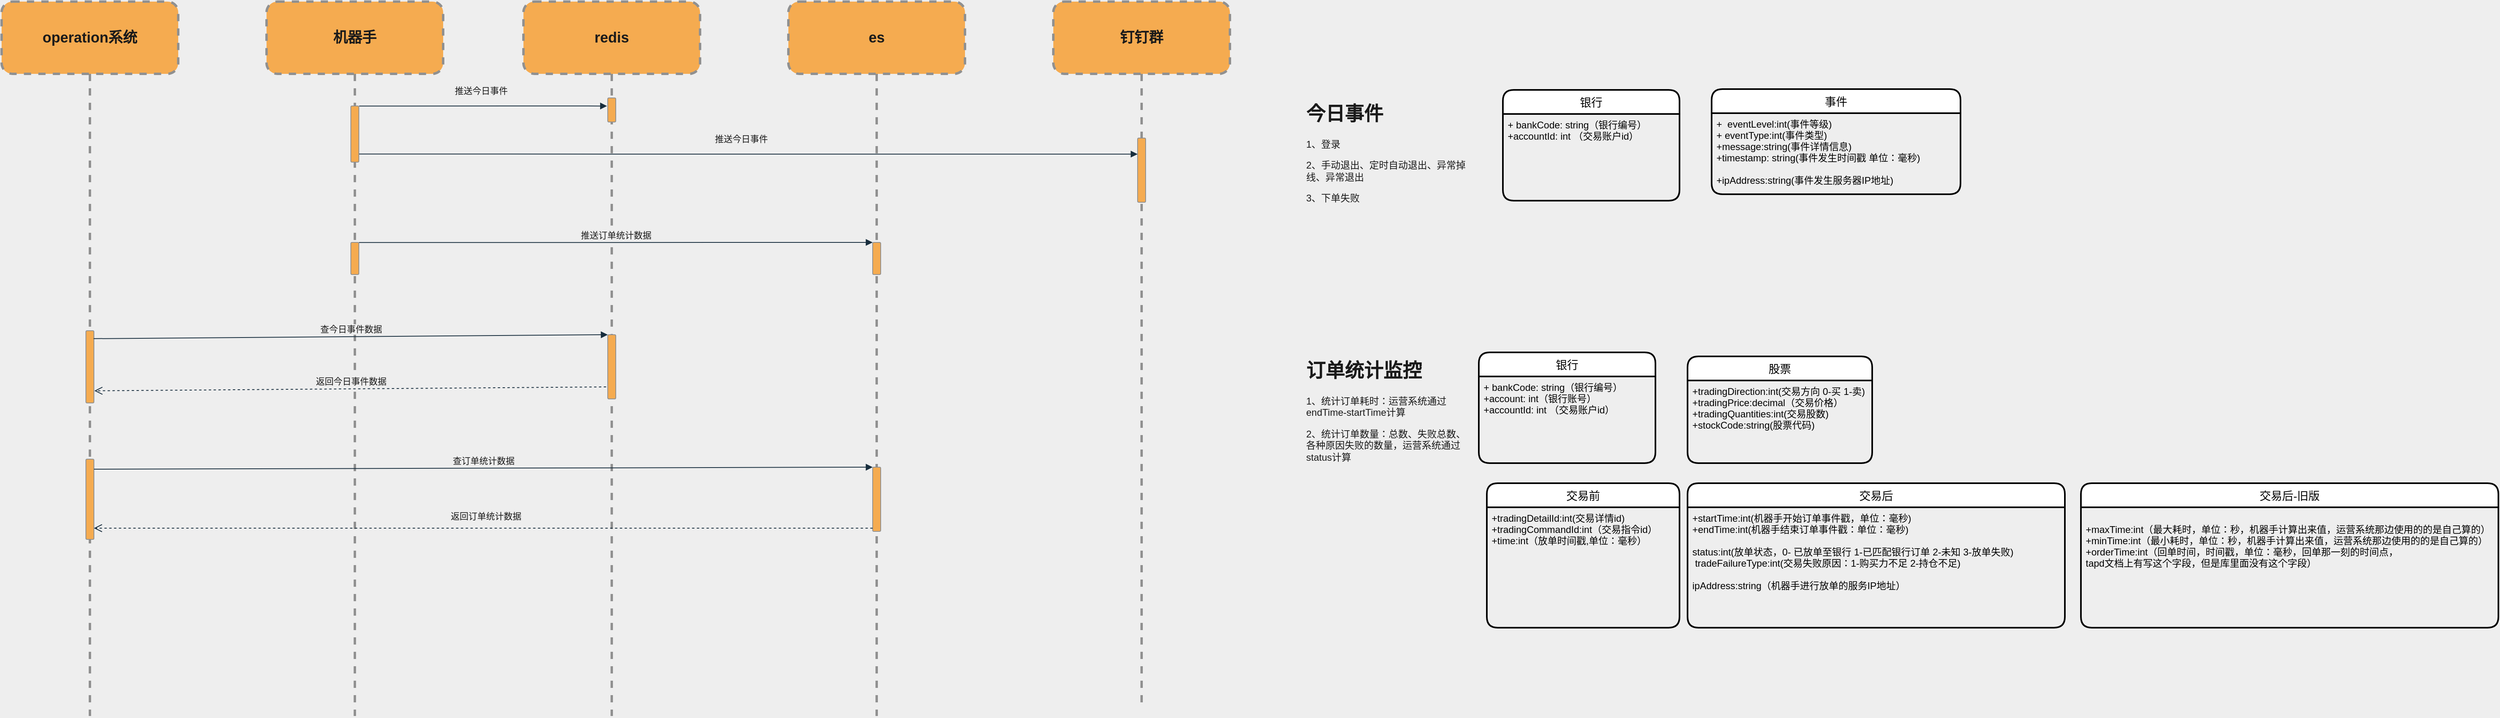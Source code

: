 <mxfile version="20.3.6" type="github" pages="2">
  <diagram id="7LghVynFp6DC260twTb8" name="机器手监控-新">
    <mxGraphModel dx="2917" dy="557" grid="1" gridSize="10" guides="1" tooltips="1" connect="1" arrows="1" fold="1" page="1" pageScale="1" pageWidth="827" pageHeight="1169" background="#EEEEEE" math="0" shadow="0">
      <root>
        <mxCell id="0" />
        <mxCell id="1" parent="0" />
        <mxCell id="7k7wMy8wNWdYvGFk05Gw-22" value="银行" style="swimlane;childLayout=stackLayout;horizontal=1;startSize=30;horizontalStack=0;rounded=1;fontSize=14;fontStyle=0;strokeWidth=2;resizeParent=0;resizeLast=1;shadow=0;dashed=0;align=center;" parent="1" vertex="1">
          <mxGeometry x="930" y="667" width="220" height="138" as="geometry" />
        </mxCell>
        <mxCell id="7k7wMy8wNWdYvGFk05Gw-23" value="+ bankCode: string（银行编号） &#xa;+account: int（银行账号）&#xa;+accountId: int （交易账户id）" style="align=left;strokeColor=none;fillColor=none;spacingLeft=4;fontSize=12;verticalAlign=top;resizable=0;rotatable=0;part=1;rounded=1;" parent="7k7wMy8wNWdYvGFk05Gw-22" vertex="1">
          <mxGeometry y="30" width="220" height="108" as="geometry" />
        </mxCell>
        <mxCell id="7k7wMy8wNWdYvGFk05Gw-27" value="股票" style="swimlane;childLayout=stackLayout;horizontal=1;startSize=30;horizontalStack=0;rounded=1;fontSize=14;fontStyle=0;strokeWidth=2;resizeParent=0;resizeLast=1;shadow=0;dashed=0;align=center;" parent="1" vertex="1">
          <mxGeometry x="1190" y="672" width="230" height="133" as="geometry" />
        </mxCell>
        <mxCell id="7k7wMy8wNWdYvGFk05Gw-28" value="+tradingDirection:int(交易方向 0-买 1-卖)&#xa;+tradingPrice:decimal（交易价格）&#xa;+tradingQuantities:int(交易股数)&#xa;+stockCode:string(股票代码)" style="align=left;strokeColor=none;fillColor=none;spacingLeft=4;fontSize=12;verticalAlign=top;resizable=0;rotatable=0;part=1;rounded=1;" parent="7k7wMy8wNWdYvGFk05Gw-27" vertex="1">
          <mxGeometry y="30" width="230" height="103" as="geometry" />
        </mxCell>
        <mxCell id="7k7wMy8wNWdYvGFk05Gw-29" value="交易前" style="swimlane;childLayout=stackLayout;horizontal=1;startSize=30;horizontalStack=0;rounded=1;fontSize=14;fontStyle=0;strokeWidth=2;resizeParent=0;resizeLast=1;shadow=0;dashed=0;align=center;" parent="1" vertex="1">
          <mxGeometry x="940" y="830" width="240" height="180" as="geometry" />
        </mxCell>
        <mxCell id="7k7wMy8wNWdYvGFk05Gw-30" value="+tradingDetailId:int(交易详情id)&#xa;+tradingCommandId:int（交易指令id）&#xa;+time:int（放单时间戳,单位：毫秒）" style="align=left;strokeColor=none;fillColor=none;spacingLeft=4;fontSize=12;verticalAlign=top;resizable=0;rotatable=0;part=1;rounded=1;" parent="7k7wMy8wNWdYvGFk05Gw-29" vertex="1">
          <mxGeometry y="30" width="240" height="150" as="geometry" />
        </mxCell>
        <mxCell id="7k7wMy8wNWdYvGFk05Gw-32" value="交易后" style="swimlane;childLayout=stackLayout;horizontal=1;startSize=30;horizontalStack=0;rounded=1;fontSize=14;fontStyle=0;strokeWidth=2;resizeParent=0;resizeLast=1;shadow=0;dashed=0;align=center;" parent="1" vertex="1">
          <mxGeometry x="1190" y="830" width="470" height="180" as="geometry" />
        </mxCell>
        <mxCell id="7k7wMy8wNWdYvGFk05Gw-33" value="+startTime:int(机器手开始订单事件戳，单位：毫秒)&#xa;+endTime:int(机器手结束订单事件戳：单位：毫秒)&#xa;&#xa;status:int(放单状态，0- 已放单至银行 1-已匹配银行订单 2-未知 3-放单失败)&#xa; tradeFailureType:int(交易失败原因：1-购买力不足 2-持仓不足) &#xa;&#xa;ipAddress:string（机器手进行放单的服务IP地址）" style="align=left;strokeColor=none;fillColor=none;spacingLeft=4;fontSize=12;verticalAlign=top;resizable=0;rotatable=0;part=1;rounded=1;" parent="7k7wMy8wNWdYvGFk05Gw-32" vertex="1">
          <mxGeometry y="30" width="470" height="150" as="geometry" />
        </mxCell>
        <mxCell id="7k7wMy8wNWdYvGFk05Gw-38" value="交易后-旧版" style="swimlane;childLayout=stackLayout;horizontal=1;startSize=30;horizontalStack=0;rounded=1;fontSize=14;fontStyle=0;strokeWidth=2;resizeParent=0;resizeLast=1;shadow=0;dashed=0;align=center;" parent="1" vertex="1">
          <mxGeometry x="1680" y="830" width="520" height="180" as="geometry" />
        </mxCell>
        <mxCell id="7k7wMy8wNWdYvGFk05Gw-39" value="&#xa;+maxTime:int（最大耗时，单位：秒，机器手计算出来值，运营系统那边使用的的是自己算的）&#xa;+minTime:int（最小耗时，单位：秒，机器手计算出来值，运营系统那边使用的的是自己算的）&#xa;+orderTime:int（回单时间，时间戳，单位：毫秒，回单那一刻的时间点，&#xa;tapd文档上有写这个字段，但是库里面没有这个字段）" style="align=left;strokeColor=none;fillColor=none;spacingLeft=4;fontSize=12;verticalAlign=top;resizable=0;rotatable=0;part=1;rounded=1;" parent="7k7wMy8wNWdYvGFk05Gw-38" vertex="1">
          <mxGeometry y="30" width="520" height="150" as="geometry" />
        </mxCell>
        <mxCell id="SI9MnUn5migeiSi8WMFz-1" value="银行" style="swimlane;childLayout=stackLayout;horizontal=1;startSize=30;horizontalStack=0;rounded=1;fontSize=14;fontStyle=0;strokeWidth=2;resizeParent=0;resizeLast=1;shadow=0;dashed=0;align=center;" vertex="1" parent="1">
          <mxGeometry x="960" y="340" width="220" height="138" as="geometry" />
        </mxCell>
        <mxCell id="SI9MnUn5migeiSi8WMFz-2" value="+ bankCode: string（银行编号） &#xa;+accountId: int （交易账户id）" style="align=left;strokeColor=none;fillColor=none;spacingLeft=4;fontSize=12;verticalAlign=top;resizable=0;rotatable=0;part=1;rounded=1;" vertex="1" parent="SI9MnUn5migeiSi8WMFz-1">
          <mxGeometry y="30" width="220" height="108" as="geometry" />
        </mxCell>
        <mxCell id="SI9MnUn5migeiSi8WMFz-6" value="事件" style="swimlane;childLayout=stackLayout;horizontal=1;startSize=30;horizontalStack=0;rounded=1;fontSize=14;fontStyle=0;strokeWidth=2;resizeParent=0;resizeLast=1;shadow=0;dashed=0;align=center;" vertex="1" parent="1">
          <mxGeometry x="1220" y="339" width="310" height="131" as="geometry" />
        </mxCell>
        <mxCell id="SI9MnUn5migeiSi8WMFz-7" value="+  eventLevel:int(事件等级) &#xa;+ eventType:int(事件类型)&#xa;+message:string(事件详情信息) &#xa;+timestamp: string(事件发生时间戳 单位：毫秒)&#xa;&#xa;+ipAddress:string(事件发生服务器IP地址)&#xa;&#xa;" style="align=left;strokeColor=none;fillColor=none;spacingLeft=4;fontSize=12;verticalAlign=top;resizable=0;rotatable=0;part=1;rounded=1;" vertex="1" parent="SI9MnUn5migeiSi8WMFz-6">
          <mxGeometry y="30" width="310" height="101" as="geometry" />
        </mxCell>
        <object label=" 生命线调整" 生命线="生命线v0.1" id="f6DiLeIDeS20JckYswjK-1">
          <mxCell parent="0" />
        </object>
        <mxCell id="f6DiLeIDeS20JckYswjK-2" value="operation系统" style="shape=umlLifeline;perimeter=lifelinePerimeter;whiteSpace=wrap;html=1;container=1;collapsible=0;recursiveResize=0;outlineConnect=0;strokeColor=#909090;fontSize=18;fontColor=#1A1A1A;fillColor=#F5AB50;fontStyle=1;labelBackgroundColor=none;size=90;dashed=1;strokeWidth=3;rounded=1;" parent="f6DiLeIDeS20JckYswjK-1" vertex="1">
          <mxGeometry x="-910" y="230" width="220" height="890" as="geometry" />
        </mxCell>
        <mxCell id="f6DiLeIDeS20JckYswjK-35" value="" style="html=1;points=[];perimeter=orthogonalPerimeter;strokeColor=#909090;fontColor=#1A1A1A;fillColor=#F5AB50;rounded=1;" parent="f6DiLeIDeS20JckYswjK-2" vertex="1">
          <mxGeometry x="105" y="410" width="10" height="90" as="geometry" />
        </mxCell>
        <mxCell id="f6DiLeIDeS20JckYswjK-36" value="" style="html=1;points=[];perimeter=orthogonalPerimeter;strokeColor=#909090;fontColor=#1A1A1A;fillColor=#F5AB50;rounded=1;" parent="f6DiLeIDeS20JckYswjK-2" vertex="1">
          <mxGeometry x="105" y="570" width="10" height="100" as="geometry" />
        </mxCell>
        <mxCell id="f6DiLeIDeS20JckYswjK-5" value="机器手" style="shape=umlLifeline;perimeter=lifelinePerimeter;whiteSpace=wrap;html=1;container=1;collapsible=0;recursiveResize=0;outlineConnect=0;strokeColor=#909090;fontSize=18;fontColor=#1A1A1A;fillColor=#F5AB50;fontStyle=1;labelBackgroundColor=none;size=90;dashed=1;strokeWidth=3;rounded=1;" parent="f6DiLeIDeS20JckYswjK-1" vertex="1">
          <mxGeometry x="-580" y="230" width="220" height="890" as="geometry" />
        </mxCell>
        <mxCell id="f6DiLeIDeS20JckYswjK-38" value="" style="html=1;points=[];perimeter=orthogonalPerimeter;strokeColor=#909090;fontColor=#1A1A1A;fillColor=#F5AB50;rounded=1;" parent="f6DiLeIDeS20JckYswjK-5" vertex="1">
          <mxGeometry x="105" y="130" width="10" height="70" as="geometry" />
        </mxCell>
        <mxCell id="f6DiLeIDeS20JckYswjK-39" value="" style="html=1;points=[];perimeter=orthogonalPerimeter;strokeColor=#909090;fontColor=#1A1A1A;fillColor=#F5AB50;rounded=1;" parent="f6DiLeIDeS20JckYswjK-5" vertex="1">
          <mxGeometry x="105" y="300" width="10" height="40" as="geometry" />
        </mxCell>
        <mxCell id="f6DiLeIDeS20JckYswjK-8" value="redis" style="shape=umlLifeline;perimeter=lifelinePerimeter;whiteSpace=wrap;html=1;container=1;collapsible=0;recursiveResize=0;outlineConnect=0;strokeColor=#909090;fontSize=18;fontColor=#1A1A1A;fillColor=#F5AB50;fontStyle=1;labelBackgroundColor=none;size=90;dashed=1;strokeWidth=3;rounded=1;" parent="f6DiLeIDeS20JckYswjK-1" vertex="1">
          <mxGeometry x="-260" y="230" width="220" height="890" as="geometry" />
        </mxCell>
        <mxCell id="f6DiLeIDeS20JckYswjK-42" value="" style="html=1;points=[];perimeter=orthogonalPerimeter;labelBackgroundColor=none;strokeColor=#909090;fontSize=18;fontColor=#1A1A1A;fillColor=#F5AB50;rounded=1;" parent="f6DiLeIDeS20JckYswjK-8" vertex="1">
          <mxGeometry x="105" y="120" width="10" height="30" as="geometry" />
        </mxCell>
        <mxCell id="f6DiLeIDeS20JckYswjK-41" value="" style="html=1;points=[];perimeter=orthogonalPerimeter;strokeColor=#909090;fontColor=#1A1A1A;fillColor=#F5AB50;rounded=1;" parent="f6DiLeIDeS20JckYswjK-8" vertex="1">
          <mxGeometry x="105" y="415" width="10" height="80" as="geometry" />
        </mxCell>
        <mxCell id="f6DiLeIDeS20JckYswjK-11" value="es" style="shape=umlLifeline;perimeter=lifelinePerimeter;whiteSpace=wrap;html=1;container=1;collapsible=0;recursiveResize=0;outlineConnect=0;strokeColor=#909090;fontSize=18;fontColor=#1A1A1A;fillColor=#F5AB50;fontStyle=1;labelBackgroundColor=none;size=90;dashed=1;strokeWidth=3;rounded=1;" parent="f6DiLeIDeS20JckYswjK-1" vertex="1">
          <mxGeometry x="70" y="230" width="220" height="890" as="geometry" />
        </mxCell>
        <mxCell id="f6DiLeIDeS20JckYswjK-44" value="" style="html=1;points=[];perimeter=orthogonalPerimeter;strokeColor=#909090;fontColor=#1A1A1A;fillColor=#F5AB50;rounded=1;" parent="f6DiLeIDeS20JckYswjK-11" vertex="1">
          <mxGeometry x="105" y="300" width="10" height="40" as="geometry" />
        </mxCell>
        <mxCell id="f6DiLeIDeS20JckYswjK-45" value="" style="html=1;points=[];perimeter=orthogonalPerimeter;strokeColor=#909090;fontColor=#1A1A1A;fillColor=#F5AB50;rounded=1;" parent="f6DiLeIDeS20JckYswjK-11" vertex="1">
          <mxGeometry x="105" y="580" width="10" height="80" as="geometry" />
        </mxCell>
        <mxCell id="f6DiLeIDeS20JckYswjK-14" value="钉钉群" style="shape=umlLifeline;perimeter=lifelinePerimeter;whiteSpace=wrap;html=1;container=1;collapsible=0;recursiveResize=0;outlineConnect=0;strokeColor=#909090;fontSize=18;fontColor=#1A1A1A;fillColor=#F5AB50;fontStyle=1;labelBackgroundColor=none;size=90;dashed=1;strokeWidth=3;rounded=1;" parent="f6DiLeIDeS20JckYswjK-1" vertex="1">
          <mxGeometry x="400" y="230" width="220" height="880" as="geometry" />
        </mxCell>
        <mxCell id="f6DiLeIDeS20JckYswjK-47" value="" style="html=1;points=[];perimeter=orthogonalPerimeter;labelBackgroundColor=none;strokeColor=#909090;fontSize=18;fontColor=#1A1A1A;fillColor=#F5AB50;rounded=1;" parent="f6DiLeIDeS20JckYswjK-14" vertex="1">
          <mxGeometry x="105" y="170" width="10" height="80" as="geometry" />
        </mxCell>
        <mxCell id="f6DiLeIDeS20JckYswjK-48" value="推送今日事件" style="html=1;verticalAlign=bottom;endArrow=block;rounded=1;strokeColor=#182E3E;fontColor=#1A1A1A;labelBackgroundColor=#EEEEEE;exitX=1.041;exitY=0.856;exitDx=0;exitDy=0;exitPerimeter=0;" parent="f6DiLeIDeS20JckYswjK-14" source="f6DiLeIDeS20JckYswjK-38" edge="1">
          <mxGeometry x="-0.019" y="10" width="80" relative="1" as="geometry">
            <mxPoint x="-860" y="190" as="sourcePoint" />
            <mxPoint x="105" y="190" as="targetPoint" />
            <mxPoint as="offset" />
          </mxGeometry>
        </mxCell>
        <object label="内容" 生命线="生命线v0.1" id="f6DiLeIDeS20JckYswjK-33">
          <mxCell parent="0" />
        </object>
        <mxCell id="f6DiLeIDeS20JckYswjK-54" value="查今日事件数据" style="html=1;verticalAlign=bottom;endArrow=block;entryX=0;entryY=0;rounded=1;strokeColor=#182E3E;fontColor=#1A1A1A;exitX=0.956;exitY=0.11;exitDx=0;exitDy=0;exitPerimeter=0;labelBackgroundColor=#EEEEEE;" parent="f6DiLeIDeS20JckYswjK-33" source="f6DiLeIDeS20JckYswjK-35" target="f6DiLeIDeS20JckYswjK-41" edge="1">
          <mxGeometry relative="1" as="geometry">
            <mxPoint x="-790" y="650" as="sourcePoint" />
          </mxGeometry>
        </mxCell>
        <mxCell id="f6DiLeIDeS20JckYswjK-55" value="返回今日事件数据" style="html=1;verticalAlign=bottom;endArrow=open;dashed=1;endSize=8;rounded=1;strokeColor=#182E3E;fontColor=#1A1A1A;entryX=1.053;entryY=0.832;entryDx=0;entryDy=0;entryPerimeter=0;labelBackgroundColor=#EEEEEE;" parent="f6DiLeIDeS20JckYswjK-33" target="f6DiLeIDeS20JckYswjK-35" edge="1">
          <mxGeometry relative="1" as="geometry">
            <mxPoint x="-837" y="726" as="targetPoint" />
            <mxPoint x="-157" y="710" as="sourcePoint" />
          </mxGeometry>
        </mxCell>
        <mxCell id="f6DiLeIDeS20JckYswjK-59" value="查订单统计数据" style="html=1;verticalAlign=bottom;endArrow=block;entryX=0;entryY=0;rounded=1;strokeColor=#182E3E;fontColor=#1A1A1A;exitX=1;exitY=0.125;exitDx=0;exitDy=0;exitPerimeter=0;labelBackgroundColor=#EEEEEE;" parent="f6DiLeIDeS20JckYswjK-33" source="f6DiLeIDeS20JckYswjK-36" target="f6DiLeIDeS20JckYswjK-45" edge="1">
          <mxGeometry relative="1" as="geometry">
            <mxPoint x="-830" y="810" as="sourcePoint" />
          </mxGeometry>
        </mxCell>
        <mxCell id="f6DiLeIDeS20JckYswjK-60" value="返回订单统计数据" style="html=1;verticalAlign=bottom;endArrow=open;dashed=1;endSize=8;exitX=0;exitY=0.95;rounded=1;strokeColor=#182E3E;fontColor=#1A1A1A;labelBackgroundColor=#EEEEEE;entryX=0.998;entryY=0.86;entryDx=0;entryDy=0;entryPerimeter=0;" parent="f6DiLeIDeS20JckYswjK-33" source="f6DiLeIDeS20JckYswjK-45" target="f6DiLeIDeS20JckYswjK-36" edge="1">
          <mxGeometry x="-0.006" y="-6" relative="1" as="geometry">
            <mxPoint x="-790" y="886" as="targetPoint" />
            <mxPoint as="offset" />
          </mxGeometry>
        </mxCell>
        <mxCell id="f6DiLeIDeS20JckYswjK-61" value="&lt;h1&gt;今日事件&lt;/h1&gt;&lt;p&gt;1、登录&lt;/p&gt;&lt;p&gt;2、手动退出、定时自动退出、异常掉线、异常退出&lt;/p&gt;&lt;p&gt;3、下单失败&lt;/p&gt;" style="text;html=1;strokeColor=none;fillColor=none;spacing=5;spacingTop=-20;whiteSpace=wrap;overflow=hidden;rounded=1;fontColor=#1A1A1A;" parent="f6DiLeIDeS20JckYswjK-33" vertex="1">
          <mxGeometry x="710" y="350" width="210" height="140" as="geometry" />
        </mxCell>
        <mxCell id="f6DiLeIDeS20JckYswjK-62" value="&lt;h1&gt;订单统计监控&lt;/h1&gt;&lt;p&gt;1、统计订单耗时：运营系统通过 endTime-startTime计算&lt;/p&gt;&lt;p&gt;2、统计订单数量：总数、失败总数、各种原因失败的数量，运营系统通过status计算&lt;/p&gt;" style="text;html=1;strokeColor=none;fillColor=none;spacing=5;spacingTop=-20;whiteSpace=wrap;overflow=hidden;rounded=1;fontColor=#1A1A1A;" parent="f6DiLeIDeS20JckYswjK-33" vertex="1">
          <mxGeometry x="710" y="670" width="210" height="140" as="geometry" />
        </mxCell>
        <mxCell id="f6DiLeIDeS20JckYswjK-56" value="推送订单统计数据" style="html=1;verticalAlign=bottom;endArrow=block;entryX=0;entryY=0;rounded=1;strokeColor=#182E3E;fontColor=#1A1A1A;labelBackgroundColor=#EEEEEE;exitX=1.019;exitY=0.004;exitDx=0;exitDy=0;exitPerimeter=0;" parent="f6DiLeIDeS20JckYswjK-33" source="f6DiLeIDeS20JckYswjK-39" target="f6DiLeIDeS20JckYswjK-44" edge="1">
          <mxGeometry relative="1" as="geometry">
            <mxPoint x="-460" y="530" as="sourcePoint" />
            <Array as="points" />
          </mxGeometry>
        </mxCell>
        <mxCell id="f6DiLeIDeS20JckYswjK-63" value="推送今日事件" style="html=1;verticalAlign=bottom;endArrow=block;rounded=1;strokeColor=#182E3E;fontColor=#1A1A1A;labelBackgroundColor=#EEEEEE;exitX=1.041;exitY=0.002;exitDx=0;exitDy=0;exitPerimeter=0;entryX=-0.087;entryY=0.337;entryDx=0;entryDy=0;entryPerimeter=0;" parent="f6DiLeIDeS20JckYswjK-33" source="f6DiLeIDeS20JckYswjK-38" target="f6DiLeIDeS20JckYswjK-42" edge="1">
          <mxGeometry x="-0.019" y="10" width="80" relative="1" as="geometry">
            <mxPoint x="-460" y="360" as="sourcePoint" />
            <mxPoint x="-170" y="360" as="targetPoint" />
            <Array as="points">
              <mxPoint x="-190" y="360" />
            </Array>
            <mxPoint as="offset" />
          </mxGeometry>
        </mxCell>
      </root>
    </mxGraphModel>
  </diagram>
  <diagram id="pHjsrjgQsub1CLGvduK-" name="机器手监控-旧">
    <mxGraphModel dx="3123" dy="1013" grid="1" gridSize="10" guides="1" tooltips="1" connect="1" arrows="1" fold="1" page="1" pageScale="1" pageWidth="827" pageHeight="1169" math="0" shadow="0">
      <root>
        <mxCell id="0" />
        <mxCell id="1" parent="0" />
        <mxCell id="_ry9WYQS_AX0KuBB-0k1-1" value="银行" style="swimlane;childLayout=stackLayout;horizontal=1;startSize=30;horizontalStack=0;rounded=1;fontSize=14;fontStyle=0;strokeWidth=2;resizeParent=0;resizeLast=1;shadow=0;dashed=0;align=center;" vertex="1" parent="1">
          <mxGeometry x="940" y="672" width="220" height="138" as="geometry" />
        </mxCell>
        <mxCell id="_ry9WYQS_AX0KuBB-0k1-2" value="+ bankCode: string（银行编号）&#xa;+accountId: int （交易账户id）" style="align=left;strokeColor=none;fillColor=none;spacingLeft=4;fontSize=12;verticalAlign=top;resizable=0;rotatable=0;part=1;rounded=1;" vertex="1" parent="_ry9WYQS_AX0KuBB-0k1-1">
          <mxGeometry y="30" width="220" height="108" as="geometry" />
        </mxCell>
        <mxCell id="_ry9WYQS_AX0KuBB-0k1-5" value="流水" style="swimlane;childLayout=stackLayout;horizontal=1;startSize=30;horizontalStack=0;rounded=1;fontSize=14;fontStyle=0;strokeWidth=2;resizeParent=0;resizeLast=1;shadow=0;dashed=0;align=center;" vertex="1" parent="1">
          <mxGeometry x="1200" y="670" width="350" height="230" as="geometry" />
        </mxCell>
        <mxCell id="_ry9WYQS_AX0KuBB-0k1-6" value="+serialNumber:0 （流水号）&#xa;+serialNumber：string(流水详情)&#xa;+businessType：0 （流水业务类型）&#xa;+tradeTime:int（流水时间戳,单位：毫秒）&#xa;&#xa;+startTime:int(机器手开始流水抓取时间戳，单位：毫秒)&#xa;+endTime:int(机器手结束流水派去时间戳：单位：毫秒)&#xa;&#xa;ipAddress:string（机器手进行放单的服务IP地址）" style="align=left;strokeColor=none;fillColor=none;spacingLeft=4;fontSize=12;verticalAlign=top;resizable=0;rotatable=0;part=1;rounded=1;" vertex="1" parent="_ry9WYQS_AX0KuBB-0k1-5">
          <mxGeometry y="30" width="350" height="200" as="geometry" />
        </mxCell>
        <mxCell id="KBm1bcrIH9nz3zcgjOdp-1" parent="0" />
        <object label=" 生命线调整" 生命线="生命线v0.1" id="KBm1bcrIH9nz3zcgjOdp-2">
          <mxCell parent="0" />
        </object>
        <mxCell id="KBm1bcrIH9nz3zcgjOdp-3" value="" style="group;rounded=1;" vertex="1" connectable="0" parent="KBm1bcrIH9nz3zcgjOdp-2">
          <mxGeometry x="-818" y="230" width="1488" height="890" as="geometry" />
        </mxCell>
        <mxCell id="KBm1bcrIH9nz3zcgjOdp-4" value="operation系统" style="shape=umlLifeline;perimeter=lifelinePerimeter;whiteSpace=wrap;html=1;container=1;collapsible=0;recursiveResize=0;outlineConnect=0;strokeColor=#909090;fontSize=18;fontColor=#1A1A1A;fillColor=#F5AB50;fontStyle=1;labelBackgroundColor=none;size=90;dashed=1;strokeWidth=3;rounded=1;" vertex="1" parent="KBm1bcrIH9nz3zcgjOdp-3">
          <mxGeometry width="220" height="890" as="geometry" />
        </mxCell>
        <mxCell id="KBm1bcrIH9nz3zcgjOdp-5" value="" style="html=1;points=[];perimeter=orthogonalPerimeter;strokeColor=#909090;fontColor=#1A1A1A;fillColor=#F5AB50;rounded=1;" vertex="1" parent="KBm1bcrIH9nz3zcgjOdp-4">
          <mxGeometry x="105" y="520" width="10" height="90" as="geometry" />
        </mxCell>
        <mxCell id="KBm1bcrIH9nz3zcgjOdp-6" value="" style="html=1;points=[];perimeter=orthogonalPerimeter;strokeColor=#909090;fontColor=#1A1A1A;fillColor=#F5AB50;rounded=1;" vertex="1" parent="KBm1bcrIH9nz3zcgjOdp-4">
          <mxGeometry x="105" y="680" width="10" height="100" as="geometry" />
        </mxCell>
        <mxCell id="KBm1bcrIH9nz3zcgjOdp-7" value="" style="html=1;points=[];perimeter=orthogonalPerimeter;strokeColor=#909090;fontColor=#1A1A1A;fillColor=#F5AB50;rounded=1;" vertex="1" parent="KBm1bcrIH9nz3zcgjOdp-4">
          <mxGeometry x="105" y="390" width="10" height="90" as="geometry" />
        </mxCell>
        <mxCell id="KBm1bcrIH9nz3zcgjOdp-8" value="机器手" style="shape=umlLifeline;perimeter=lifelinePerimeter;whiteSpace=wrap;html=1;container=1;collapsible=0;recursiveResize=0;outlineConnect=0;strokeColor=#909090;fontSize=18;fontColor=#1A1A1A;fillColor=#F5AB50;fontStyle=1;labelBackgroundColor=none;size=90;dashed=1;strokeWidth=3;rounded=1;" vertex="1" parent="KBm1bcrIH9nz3zcgjOdp-3">
          <mxGeometry x="423" width="220" height="890" as="geometry" />
        </mxCell>
        <mxCell id="KBm1bcrIH9nz3zcgjOdp-9" value="" style="html=1;points=[];perimeter=orthogonalPerimeter;strokeColor=#909090;fontColor=#1A1A1A;fillColor=#F5AB50;rounded=1;" vertex="1" parent="KBm1bcrIH9nz3zcgjOdp-8">
          <mxGeometry x="105" y="290" width="10" height="40" as="geometry" />
        </mxCell>
        <mxCell id="KBm1bcrIH9nz3zcgjOdp-10" value="" style="html=1;points=[];perimeter=orthogonalPerimeter;rounded=1;fillColor=#f0a30a;fontColor=#000000;strokeColor=#BD7000;" vertex="1" parent="KBm1bcrIH9nz3zcgjOdp-8">
          <mxGeometry x="105" y="140" width="10" height="60" as="geometry" />
        </mxCell>
        <mxCell id="KBm1bcrIH9nz3zcgjOdp-11" value="mysql" style="shape=umlLifeline;perimeter=lifelinePerimeter;whiteSpace=wrap;html=1;container=1;collapsible=0;recursiveResize=0;outlineConnect=0;strokeColor=#909090;fontSize=18;fontColor=#1A1A1A;fillColor=#F5AB50;fontStyle=1;labelBackgroundColor=none;size=90;dashed=1;strokeWidth=3;rounded=1;" vertex="1" parent="KBm1bcrIH9nz3zcgjOdp-3">
          <mxGeometry x="845" width="220" height="890" as="geometry" />
        </mxCell>
        <mxCell id="KBm1bcrIH9nz3zcgjOdp-12" value="" style="html=1;points=[];perimeter=orthogonalPerimeter;strokeColor=#909090;fontColor=#1A1A1A;fillColor=#F5AB50;rounded=1;" vertex="1" parent="KBm1bcrIH9nz3zcgjOdp-11">
          <mxGeometry x="105" y="290" width="10" height="40" as="geometry" />
        </mxCell>
        <mxCell id="KBm1bcrIH9nz3zcgjOdp-13" value="" style="html=1;points=[];perimeter=orthogonalPerimeter;strokeColor=#909090;fontColor=#1A1A1A;fillColor=#F5AB50;rounded=1;" vertex="1" parent="KBm1bcrIH9nz3zcgjOdp-11">
          <mxGeometry x="105" y="690" width="10" height="80" as="geometry" />
        </mxCell>
        <mxCell id="KBm1bcrIH9nz3zcgjOdp-14" value="" style="html=1;points=[];perimeter=orthogonalPerimeter;strokeColor=#909090;fontColor=#1A1A1A;fillColor=#F5AB50;rounded=1;" vertex="1" parent="KBm1bcrIH9nz3zcgjOdp-11">
          <mxGeometry x="105" y="510" width="10" height="90" as="geometry" />
        </mxCell>
        <mxCell id="KBm1bcrIH9nz3zcgjOdp-15" value="推送流水对账数据" style="html=1;verticalAlign=bottom;endArrow=block;entryX=0.027;entryY=0.76;strokeColor=#182E3E;fontColor=#1A1A1A;labelBackgroundColor=#EEEEEE;exitX=1.027;exitY=0.747;exitDx=0;exitDy=0;exitPerimeter=0;entryDx=0;entryDy=0;entryPerimeter=0;rounded=1;" edge="1" parent="KBm1bcrIH9nz3zcgjOdp-3" source="KBm1bcrIH9nz3zcgjOdp-9" target="KBm1bcrIH9nz3zcgjOdp-12">
          <mxGeometry relative="1" as="geometry">
            <mxPoint x="358" y="330" as="sourcePoint" />
            <Array as="points" />
            <mxPoint x="1003" y="330" as="targetPoint" />
          </mxGeometry>
        </mxCell>
        <mxCell id="KBm1bcrIH9nz3zcgjOdp-16" value="redis" style="shape=umlLifeline;perimeter=lifelinePerimeter;whiteSpace=wrap;html=1;container=1;collapsible=0;recursiveResize=0;outlineConnect=0;strokeColor=#909090;fontSize=18;fontColor=#1A1A1A;fillColor=#F5AB50;fontStyle=1;labelBackgroundColor=none;size=90;dashed=1;strokeWidth=3;rounded=1;" vertex="1" parent="KBm1bcrIH9nz3zcgjOdp-3">
          <mxGeometry x="1268" width="220" height="890" as="geometry" />
        </mxCell>
        <mxCell id="KBm1bcrIH9nz3zcgjOdp-17" value="" style="html=1;points=[];perimeter=orthogonalPerimeter;strokeColor=#909090;fontColor=#1A1A1A;fillColor=#F5AB50;rounded=1;" vertex="1" parent="KBm1bcrIH9nz3zcgjOdp-16">
          <mxGeometry x="105" y="380" width="10" height="90" as="geometry" />
        </mxCell>
        <mxCell id="KBm1bcrIH9nz3zcgjOdp-18" value="" style="html=1;points=[];perimeter=orthogonalPerimeter;rounded=1;fillColor=#f0a30a;fontColor=#000000;strokeColor=#BD7000;" vertex="1" parent="KBm1bcrIH9nz3zcgjOdp-16">
          <mxGeometry x="106" y="140" width="10" height="80" as="geometry" />
        </mxCell>
        <mxCell id="KBm1bcrIH9nz3zcgjOdp-19" value="推送在线负载、负载等机器手事件" style="html=1;verticalAlign=bottom;endArrow=block;exitX=1.045;exitY=0.335;exitDx=0;exitDy=0;exitPerimeter=0;entryX=-0.039;entryY=0.184;entryDx=0;entryDy=0;entryPerimeter=0;rounded=1;" edge="1" parent="KBm1bcrIH9nz3zcgjOdp-3">
          <mxGeometry width="80" relative="1" as="geometry">
            <mxPoint x="538.45" y="156.75" as="sourcePoint" />
            <mxPoint x="1372.61" y="156.56" as="targetPoint" />
          </mxGeometry>
        </mxCell>
        <mxCell id="KBm1bcrIH9nz3zcgjOdp-20" value="查看负载数据" style="html=1;verticalAlign=bottom;endArrow=block;strokeColor=#182E3E;fontColor=#1A1A1A;exitX=0.956;exitY=0.11;exitDx=0;exitDy=0;exitPerimeter=0;labelBackgroundColor=#EEEEEE;entryX=-0.022;entryY=0.226;entryDx=0;entryDy=0;entryPerimeter=0;rounded=1;" edge="1" parent="KBm1bcrIH9nz3zcgjOdp-3" source="KBm1bcrIH9nz3zcgjOdp-7" target="KBm1bcrIH9nz3zcgjOdp-17">
          <mxGeometry relative="1" as="geometry">
            <mxPoint x="43" y="400" as="sourcePoint" />
            <mxPoint x="678" y="395" as="targetPoint" />
          </mxGeometry>
        </mxCell>
        <mxCell id="KBm1bcrIH9nz3zcgjOdp-21" value="返回负载数据" style="html=1;verticalAlign=bottom;endArrow=open;dashed=1;endSize=8;strokeColor=#182E3E;fontColor=#1A1A1A;entryX=1.053;entryY=0.832;entryDx=0;entryDy=0;entryPerimeter=0;labelBackgroundColor=#EEEEEE;exitX=-0.089;exitY=0.949;exitDx=0;exitDy=0;exitPerimeter=0;rounded=1;" edge="1" parent="KBm1bcrIH9nz3zcgjOdp-3" source="KBm1bcrIH9nz3zcgjOdp-17" target="KBm1bcrIH9nz3zcgjOdp-7">
          <mxGeometry x="0.008" y="-5" relative="1" as="geometry">
            <mxPoint x="-4" y="476" as="targetPoint" />
            <mxPoint x="676" y="460" as="sourcePoint" />
            <mxPoint as="offset" />
          </mxGeometry>
        </mxCell>
        <mxCell id="KBm1bcrIH9nz3zcgjOdp-22" value="返回流水对账数据" style="html=1;verticalAlign=bottom;endArrow=open;dashed=1;endSize=8;exitX=0;exitY=0.95;strokeColor=#182E3E;fontColor=#1A1A1A;labelBackgroundColor=#EEEEEE;entryX=0.998;entryY=0.86;entryDx=0;entryDy=0;entryPerimeter=0;rounded=1;" edge="1" parent="KBm1bcrIH9nz3zcgjOdp-3" source="KBm1bcrIH9nz3zcgjOdp-13" target="KBm1bcrIH9nz3zcgjOdp-6">
          <mxGeometry x="-0.015" y="-6" relative="1" as="geometry">
            <mxPoint x="-790" y="996" as="targetPoint" />
            <mxPoint as="offset" />
          </mxGeometry>
        </mxCell>
        <mxCell id="KBm1bcrIH9nz3zcgjOdp-23" value="查流水对账数据" style="html=1;verticalAlign=bottom;endArrow=block;entryX=0;entryY=0;strokeColor=#182E3E;fontColor=#1A1A1A;exitX=1;exitY=0.125;exitDx=0;exitDy=0;exitPerimeter=0;labelBackgroundColor=#EEEEEE;rounded=1;" edge="1" parent="KBm1bcrIH9nz3zcgjOdp-3" source="KBm1bcrIH9nz3zcgjOdp-6" target="KBm1bcrIH9nz3zcgjOdp-13">
          <mxGeometry relative="1" as="geometry">
            <mxPoint x="-830" y="920" as="sourcePoint" />
          </mxGeometry>
        </mxCell>
        <mxCell id="KBm1bcrIH9nz3zcgjOdp-24" value="返回订单事件数据" style="html=1;verticalAlign=bottom;endArrow=open;dashed=1;endSize=8;strokeColor=#182E3E;fontColor=#1A1A1A;entryX=1.053;entryY=0.832;entryDx=0;entryDy=0;entryPerimeter=0;labelBackgroundColor=#EEEEEE;exitX=-0.089;exitY=0.949;exitDx=0;exitDy=0;exitPerimeter=0;rounded=1;" edge="1" parent="KBm1bcrIH9nz3zcgjOdp-3" source="KBm1bcrIH9nz3zcgjOdp-14" target="KBm1bcrIH9nz3zcgjOdp-5">
          <mxGeometry x="0.008" y="-5" relative="1" as="geometry">
            <mxPoint x="-837" y="836" as="targetPoint" />
            <mxPoint x="-157" y="820" as="sourcePoint" />
            <mxPoint as="offset" />
          </mxGeometry>
        </mxCell>
        <mxCell id="KBm1bcrIH9nz3zcgjOdp-25" value="查订单事件数据" style="html=1;verticalAlign=bottom;endArrow=block;strokeColor=#182E3E;fontColor=#1A1A1A;exitX=0.956;exitY=0.11;exitDx=0;exitDy=0;exitPerimeter=0;labelBackgroundColor=#EEEEEE;entryX=-0.022;entryY=0.226;entryDx=0;entryDy=0;entryPerimeter=0;rounded=1;" edge="1" parent="KBm1bcrIH9nz3zcgjOdp-3" source="KBm1bcrIH9nz3zcgjOdp-5" target="KBm1bcrIH9nz3zcgjOdp-14">
          <mxGeometry relative="1" as="geometry">
            <mxPoint x="-790" y="760" as="sourcePoint" />
            <mxPoint x="-155" y="755" as="targetPoint" />
          </mxGeometry>
        </mxCell>
        <object label="内容" 生命线="生命线v0.1" id="KBm1bcrIH9nz3zcgjOdp-26">
          <mxCell parent="0" />
        </object>
        <mxCell id="KBm1bcrIH9nz3zcgjOdp-27" value="推送订单事件数据" style="html=1;verticalAlign=bottom;endArrow=block;entryX=0;entryY=0;strokeColor=#182E3E;fontColor=#1A1A1A;labelBackgroundColor=#EEEEEE;rounded=1;" edge="1" parent="KBm1bcrIH9nz3zcgjOdp-26" target="KBm1bcrIH9nz3zcgjOdp-12">
          <mxGeometry relative="1" as="geometry">
            <mxPoint x="-280" y="520" as="sourcePoint" />
            <Array as="points" />
          </mxGeometry>
        </mxCell>
      </root>
    </mxGraphModel>
  </diagram>
</mxfile>
